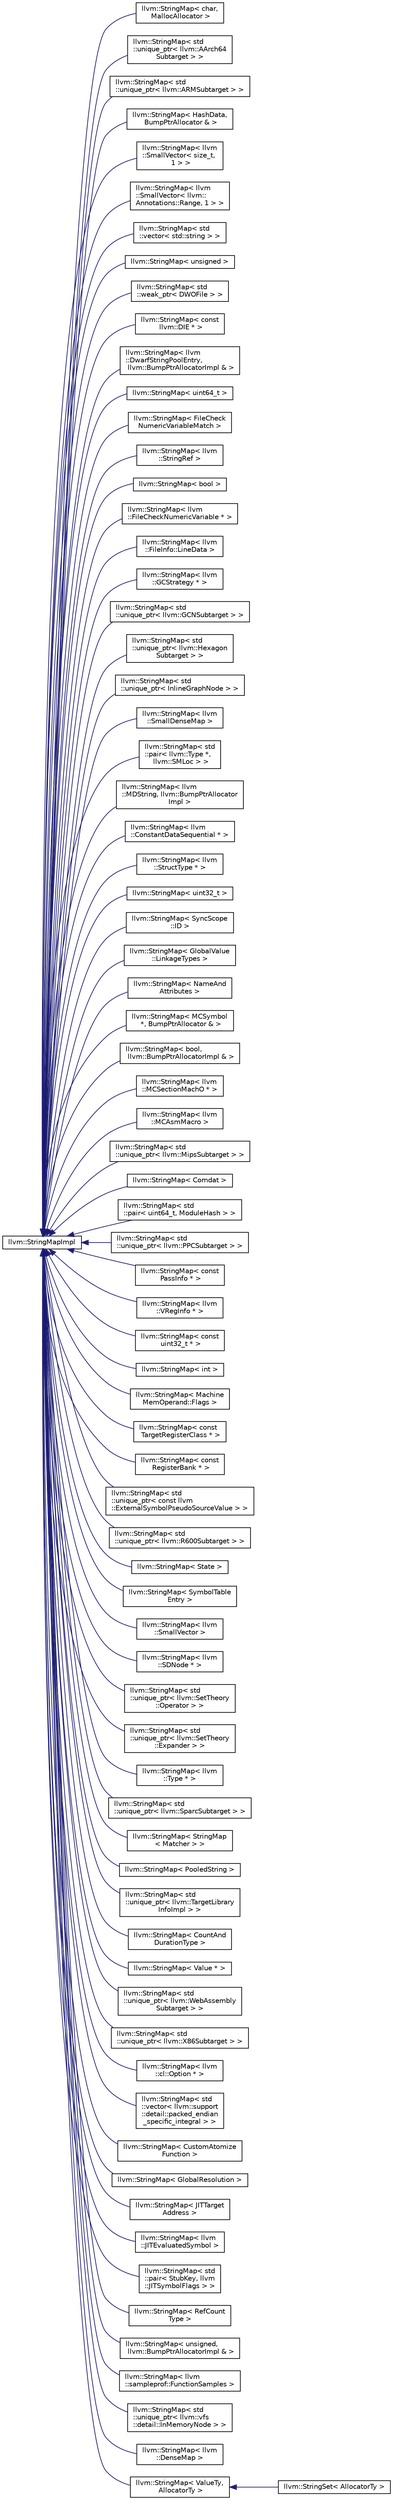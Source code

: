 digraph "Graphical Class Hierarchy"
{
 // LATEX_PDF_SIZE
  bgcolor="transparent";
  edge [fontname="Helvetica",fontsize="10",labelfontname="Helvetica",labelfontsize="10"];
  node [fontname="Helvetica",fontsize="10",shape="box"];
  rankdir="LR";
  Node0 [label="llvm::StringMapImpl",height=0.2,width=0.4,color="black",URL="$classllvm_1_1StringMapImpl.html",tooltip="StringMapImpl - This is the base class of StringMap that is shared among all of its instantiations."];
  Node0 -> Node1 [dir="back",color="midnightblue",fontsize="10",style="solid",fontname="Helvetica"];
  Node1 [label="llvm::StringMap\< char,\l MallocAllocator \>",height=0.2,width=0.4,color="black",URL="$classllvm_1_1StringMap.html",tooltip=" "];
  Node0 -> Node2 [dir="back",color="midnightblue",fontsize="10",style="solid",fontname="Helvetica"];
  Node2 [label="llvm::StringMap\< std\l::unique_ptr\< llvm::AArch64\lSubtarget \> \>",height=0.2,width=0.4,color="black",URL="$classllvm_1_1StringMap.html",tooltip=" "];
  Node0 -> Node3 [dir="back",color="midnightblue",fontsize="10",style="solid",fontname="Helvetica"];
  Node3 [label="llvm::StringMap\< std\l::unique_ptr\< llvm::ARMSubtarget \> \>",height=0.2,width=0.4,color="black",URL="$classllvm_1_1StringMap.html",tooltip=" "];
  Node0 -> Node4 [dir="back",color="midnightblue",fontsize="10",style="solid",fontname="Helvetica"];
  Node4 [label="llvm::StringMap\< HashData,\l BumpPtrAllocator & \>",height=0.2,width=0.4,color="black",URL="$classllvm_1_1StringMap.html",tooltip=" "];
  Node0 -> Node5 [dir="back",color="midnightblue",fontsize="10",style="solid",fontname="Helvetica"];
  Node5 [label="llvm::StringMap\< llvm\l::SmallVector\< size_t,\l 1 \> \>",height=0.2,width=0.4,color="black",URL="$classllvm_1_1StringMap.html",tooltip=" "];
  Node0 -> Node6 [dir="back",color="midnightblue",fontsize="10",style="solid",fontname="Helvetica"];
  Node6 [label="llvm::StringMap\< llvm\l::SmallVector\< llvm::\lAnnotations::Range, 1 \> \>",height=0.2,width=0.4,color="black",URL="$classllvm_1_1StringMap.html",tooltip=" "];
  Node0 -> Node7 [dir="back",color="midnightblue",fontsize="10",style="solid",fontname="Helvetica"];
  Node7 [label="llvm::StringMap\< std\l::vector\< std::string \> \>",height=0.2,width=0.4,color="black",URL="$classllvm_1_1StringMap.html",tooltip=" "];
  Node0 -> Node8 [dir="back",color="midnightblue",fontsize="10",style="solid",fontname="Helvetica"];
  Node8 [label="llvm::StringMap\< unsigned \>",height=0.2,width=0.4,color="black",URL="$classllvm_1_1StringMap.html",tooltip=" "];
  Node0 -> Node9 [dir="back",color="midnightblue",fontsize="10",style="solid",fontname="Helvetica"];
  Node9 [label="llvm::StringMap\< std\l::weak_ptr\< DWOFile \> \>",height=0.2,width=0.4,color="black",URL="$classllvm_1_1StringMap.html",tooltip=" "];
  Node0 -> Node10 [dir="back",color="midnightblue",fontsize="10",style="solid",fontname="Helvetica"];
  Node10 [label="llvm::StringMap\< const\l llvm::DIE * \>",height=0.2,width=0.4,color="black",URL="$classllvm_1_1StringMap.html",tooltip=" "];
  Node0 -> Node11 [dir="back",color="midnightblue",fontsize="10",style="solid",fontname="Helvetica"];
  Node11 [label="llvm::StringMap\< llvm\l::DwarfStringPoolEntry,\l llvm::BumpPtrAllocatorImpl & \>",height=0.2,width=0.4,color="black",URL="$classllvm_1_1StringMap.html",tooltip=" "];
  Node0 -> Node12 [dir="back",color="midnightblue",fontsize="10",style="solid",fontname="Helvetica"];
  Node12 [label="llvm::StringMap\< uint64_t \>",height=0.2,width=0.4,color="black",URL="$classllvm_1_1StringMap.html",tooltip=" "];
  Node0 -> Node13 [dir="back",color="midnightblue",fontsize="10",style="solid",fontname="Helvetica"];
  Node13 [label="llvm::StringMap\< FileCheck\lNumericVariableMatch \>",height=0.2,width=0.4,color="black",URL="$classllvm_1_1StringMap.html",tooltip=" "];
  Node0 -> Node14 [dir="back",color="midnightblue",fontsize="10",style="solid",fontname="Helvetica"];
  Node14 [label="llvm::StringMap\< llvm\l::StringRef \>",height=0.2,width=0.4,color="black",URL="$classllvm_1_1StringMap.html",tooltip=" "];
  Node0 -> Node15 [dir="back",color="midnightblue",fontsize="10",style="solid",fontname="Helvetica"];
  Node15 [label="llvm::StringMap\< bool \>",height=0.2,width=0.4,color="black",URL="$classllvm_1_1StringMap.html",tooltip=" "];
  Node0 -> Node16 [dir="back",color="midnightblue",fontsize="10",style="solid",fontname="Helvetica"];
  Node16 [label="llvm::StringMap\< llvm\l::FileCheckNumericVariable * \>",height=0.2,width=0.4,color="black",URL="$classllvm_1_1StringMap.html",tooltip=" "];
  Node0 -> Node17 [dir="back",color="midnightblue",fontsize="10",style="solid",fontname="Helvetica"];
  Node17 [label="llvm::StringMap\< llvm\l::FileInfo::LineData \>",height=0.2,width=0.4,color="black",URL="$classllvm_1_1StringMap.html",tooltip=" "];
  Node0 -> Node18 [dir="back",color="midnightblue",fontsize="10",style="solid",fontname="Helvetica"];
  Node18 [label="llvm::StringMap\< llvm\l::GCStrategy * \>",height=0.2,width=0.4,color="black",URL="$classllvm_1_1StringMap.html",tooltip=" "];
  Node0 -> Node19 [dir="back",color="midnightblue",fontsize="10",style="solid",fontname="Helvetica"];
  Node19 [label="llvm::StringMap\< std\l::unique_ptr\< llvm::GCNSubtarget \> \>",height=0.2,width=0.4,color="black",URL="$classllvm_1_1StringMap.html",tooltip=" "];
  Node0 -> Node20 [dir="back",color="midnightblue",fontsize="10",style="solid",fontname="Helvetica"];
  Node20 [label="llvm::StringMap\< std\l::unique_ptr\< llvm::Hexagon\lSubtarget \> \>",height=0.2,width=0.4,color="black",URL="$classllvm_1_1StringMap.html",tooltip=" "];
  Node0 -> Node21 [dir="back",color="midnightblue",fontsize="10",style="solid",fontname="Helvetica"];
  Node21 [label="llvm::StringMap\< std\l::unique_ptr\< InlineGraphNode \> \>",height=0.2,width=0.4,color="black",URL="$classllvm_1_1StringMap.html",tooltip=" "];
  Node0 -> Node22 [dir="back",color="midnightblue",fontsize="10",style="solid",fontname="Helvetica"];
  Node22 [label="llvm::StringMap\< llvm\l::SmallDenseMap \>",height=0.2,width=0.4,color="black",URL="$classllvm_1_1StringMap.html",tooltip=" "];
  Node0 -> Node23 [dir="back",color="midnightblue",fontsize="10",style="solid",fontname="Helvetica"];
  Node23 [label="llvm::StringMap\< std\l::pair\< llvm::Type *,\l llvm::SMLoc \> \>",height=0.2,width=0.4,color="black",URL="$classllvm_1_1StringMap.html",tooltip=" "];
  Node0 -> Node24 [dir="back",color="midnightblue",fontsize="10",style="solid",fontname="Helvetica"];
  Node24 [label="llvm::StringMap\< llvm\l::MDString, llvm::BumpPtrAllocator\lImpl \>",height=0.2,width=0.4,color="black",URL="$classllvm_1_1StringMap.html",tooltip=" "];
  Node0 -> Node25 [dir="back",color="midnightblue",fontsize="10",style="solid",fontname="Helvetica"];
  Node25 [label="llvm::StringMap\< llvm\l::ConstantDataSequential * \>",height=0.2,width=0.4,color="black",URL="$classllvm_1_1StringMap.html",tooltip=" "];
  Node0 -> Node26 [dir="back",color="midnightblue",fontsize="10",style="solid",fontname="Helvetica"];
  Node26 [label="llvm::StringMap\< llvm\l::StructType * \>",height=0.2,width=0.4,color="black",URL="$classllvm_1_1StringMap.html",tooltip=" "];
  Node0 -> Node27 [dir="back",color="midnightblue",fontsize="10",style="solid",fontname="Helvetica"];
  Node27 [label="llvm::StringMap\< uint32_t \>",height=0.2,width=0.4,color="black",URL="$classllvm_1_1StringMap.html",tooltip=" "];
  Node0 -> Node28 [dir="back",color="midnightblue",fontsize="10",style="solid",fontname="Helvetica"];
  Node28 [label="llvm::StringMap\< SyncScope\l::ID \>",height=0.2,width=0.4,color="black",URL="$classllvm_1_1StringMap.html",tooltip=" "];
  Node0 -> Node29 [dir="back",color="midnightblue",fontsize="10",style="solid",fontname="Helvetica"];
  Node29 [label="llvm::StringMap\< GlobalValue\l::LinkageTypes \>",height=0.2,width=0.4,color="black",URL="$classllvm_1_1StringMap.html",tooltip=" "];
  Node0 -> Node30 [dir="back",color="midnightblue",fontsize="10",style="solid",fontname="Helvetica"];
  Node30 [label="llvm::StringMap\< NameAnd\lAttributes \>",height=0.2,width=0.4,color="black",URL="$classllvm_1_1StringMap.html",tooltip=" "];
  Node0 -> Node31 [dir="back",color="midnightblue",fontsize="10",style="solid",fontname="Helvetica"];
  Node31 [label="llvm::StringMap\< MCSymbol\l *, BumpPtrAllocator & \>",height=0.2,width=0.4,color="black",URL="$classllvm_1_1StringMap.html",tooltip=" "];
  Node0 -> Node32 [dir="back",color="midnightblue",fontsize="10",style="solid",fontname="Helvetica"];
  Node32 [label="llvm::StringMap\< bool,\l llvm::BumpPtrAllocatorImpl & \>",height=0.2,width=0.4,color="black",URL="$classllvm_1_1StringMap.html",tooltip=" "];
  Node0 -> Node33 [dir="back",color="midnightblue",fontsize="10",style="solid",fontname="Helvetica"];
  Node33 [label="llvm::StringMap\< llvm\l::MCSectionMachO * \>",height=0.2,width=0.4,color="black",URL="$classllvm_1_1StringMap.html",tooltip=" "];
  Node0 -> Node34 [dir="back",color="midnightblue",fontsize="10",style="solid",fontname="Helvetica"];
  Node34 [label="llvm::StringMap\< llvm\l::MCAsmMacro \>",height=0.2,width=0.4,color="black",URL="$classllvm_1_1StringMap.html",tooltip=" "];
  Node0 -> Node35 [dir="back",color="midnightblue",fontsize="10",style="solid",fontname="Helvetica"];
  Node35 [label="llvm::StringMap\< std\l::unique_ptr\< llvm::MipsSubtarget \> \>",height=0.2,width=0.4,color="black",URL="$classllvm_1_1StringMap.html",tooltip=" "];
  Node0 -> Node36 [dir="back",color="midnightblue",fontsize="10",style="solid",fontname="Helvetica"];
  Node36 [label="llvm::StringMap\< Comdat \>",height=0.2,width=0.4,color="black",URL="$classllvm_1_1StringMap.html",tooltip=" "];
  Node0 -> Node37 [dir="back",color="midnightblue",fontsize="10",style="solid",fontname="Helvetica"];
  Node37 [label="llvm::StringMap\< std\l::pair\< uint64_t, ModuleHash \> \>",height=0.2,width=0.4,color="black",URL="$classllvm_1_1StringMap.html",tooltip=" "];
  Node0 -> Node38 [dir="back",color="midnightblue",fontsize="10",style="solid",fontname="Helvetica"];
  Node38 [label="llvm::StringMap\< std\l::unique_ptr\< llvm::PPCSubtarget \> \>",height=0.2,width=0.4,color="black",URL="$classllvm_1_1StringMap.html",tooltip=" "];
  Node0 -> Node39 [dir="back",color="midnightblue",fontsize="10",style="solid",fontname="Helvetica"];
  Node39 [label="llvm::StringMap\< const\l PassInfo * \>",height=0.2,width=0.4,color="black",URL="$classllvm_1_1StringMap.html",tooltip=" "];
  Node0 -> Node40 [dir="back",color="midnightblue",fontsize="10",style="solid",fontname="Helvetica"];
  Node40 [label="llvm::StringMap\< llvm\l::VRegInfo * \>",height=0.2,width=0.4,color="black",URL="$classllvm_1_1StringMap.html",tooltip=" "];
  Node0 -> Node41 [dir="back",color="midnightblue",fontsize="10",style="solid",fontname="Helvetica"];
  Node41 [label="llvm::StringMap\< const\l uint32_t * \>",height=0.2,width=0.4,color="black",URL="$classllvm_1_1StringMap.html",tooltip=" "];
  Node0 -> Node42 [dir="back",color="midnightblue",fontsize="10",style="solid",fontname="Helvetica"];
  Node42 [label="llvm::StringMap\< int \>",height=0.2,width=0.4,color="black",URL="$classllvm_1_1StringMap.html",tooltip=" "];
  Node0 -> Node43 [dir="back",color="midnightblue",fontsize="10",style="solid",fontname="Helvetica"];
  Node43 [label="llvm::StringMap\< Machine\lMemOperand::Flags \>",height=0.2,width=0.4,color="black",URL="$classllvm_1_1StringMap.html",tooltip=" "];
  Node0 -> Node44 [dir="back",color="midnightblue",fontsize="10",style="solid",fontname="Helvetica"];
  Node44 [label="llvm::StringMap\< const\l TargetRegisterClass * \>",height=0.2,width=0.4,color="black",URL="$classllvm_1_1StringMap.html",tooltip=" "];
  Node0 -> Node45 [dir="back",color="midnightblue",fontsize="10",style="solid",fontname="Helvetica"];
  Node45 [label="llvm::StringMap\< const\l RegisterBank * \>",height=0.2,width=0.4,color="black",URL="$classllvm_1_1StringMap.html",tooltip=" "];
  Node0 -> Node46 [dir="back",color="midnightblue",fontsize="10",style="solid",fontname="Helvetica"];
  Node46 [label="llvm::StringMap\< std\l::unique_ptr\< const llvm\l::ExternalSymbolPseudoSourceValue \> \>",height=0.2,width=0.4,color="black",URL="$classllvm_1_1StringMap.html",tooltip=" "];
  Node0 -> Node47 [dir="back",color="midnightblue",fontsize="10",style="solid",fontname="Helvetica"];
  Node47 [label="llvm::StringMap\< std\l::unique_ptr\< llvm::R600Subtarget \> \>",height=0.2,width=0.4,color="black",URL="$classllvm_1_1StringMap.html",tooltip=" "];
  Node0 -> Node48 [dir="back",color="midnightblue",fontsize="10",style="solid",fontname="Helvetica"];
  Node48 [label="llvm::StringMap\< State \>",height=0.2,width=0.4,color="black",URL="$classllvm_1_1StringMap.html",tooltip=" "];
  Node0 -> Node49 [dir="back",color="midnightblue",fontsize="10",style="solid",fontname="Helvetica"];
  Node49 [label="llvm::StringMap\< SymbolTable\lEntry \>",height=0.2,width=0.4,color="black",URL="$classllvm_1_1StringMap.html",tooltip=" "];
  Node0 -> Node50 [dir="back",color="midnightblue",fontsize="10",style="solid",fontname="Helvetica"];
  Node50 [label="llvm::StringMap\< llvm\l::SmallVector \>",height=0.2,width=0.4,color="black",URL="$classllvm_1_1StringMap.html",tooltip=" "];
  Node0 -> Node51 [dir="back",color="midnightblue",fontsize="10",style="solid",fontname="Helvetica"];
  Node51 [label="llvm::StringMap\< llvm\l::SDNode * \>",height=0.2,width=0.4,color="black",URL="$classllvm_1_1StringMap.html",tooltip=" "];
  Node0 -> Node52 [dir="back",color="midnightblue",fontsize="10",style="solid",fontname="Helvetica"];
  Node52 [label="llvm::StringMap\< std\l::unique_ptr\< llvm::SetTheory\l::Operator \> \>",height=0.2,width=0.4,color="black",URL="$classllvm_1_1StringMap.html",tooltip=" "];
  Node0 -> Node53 [dir="back",color="midnightblue",fontsize="10",style="solid",fontname="Helvetica"];
  Node53 [label="llvm::StringMap\< std\l::unique_ptr\< llvm::SetTheory\l::Expander \> \>",height=0.2,width=0.4,color="black",URL="$classllvm_1_1StringMap.html",tooltip=" "];
  Node0 -> Node54 [dir="back",color="midnightblue",fontsize="10",style="solid",fontname="Helvetica"];
  Node54 [label="llvm::StringMap\< llvm\l::Type * \>",height=0.2,width=0.4,color="black",URL="$classllvm_1_1StringMap.html",tooltip=" "];
  Node0 -> Node55 [dir="back",color="midnightblue",fontsize="10",style="solid",fontname="Helvetica"];
  Node55 [label="llvm::StringMap\< std\l::unique_ptr\< llvm::SparcSubtarget \> \>",height=0.2,width=0.4,color="black",URL="$classllvm_1_1StringMap.html",tooltip=" "];
  Node0 -> Node56 [dir="back",color="midnightblue",fontsize="10",style="solid",fontname="Helvetica"];
  Node56 [label="llvm::StringMap\< StringMap\l\< Matcher \> \>",height=0.2,width=0.4,color="black",URL="$classllvm_1_1StringMap.html",tooltip=" "];
  Node0 -> Node57 [dir="back",color="midnightblue",fontsize="10",style="solid",fontname="Helvetica"];
  Node57 [label="llvm::StringMap\< PooledString \>",height=0.2,width=0.4,color="black",URL="$classllvm_1_1StringMap.html",tooltip=" "];
  Node0 -> Node58 [dir="back",color="midnightblue",fontsize="10",style="solid",fontname="Helvetica"];
  Node58 [label="llvm::StringMap\< std\l::unique_ptr\< llvm::TargetLibrary\lInfoImpl \> \>",height=0.2,width=0.4,color="black",URL="$classllvm_1_1StringMap.html",tooltip=" "];
  Node0 -> Node59 [dir="back",color="midnightblue",fontsize="10",style="solid",fontname="Helvetica"];
  Node59 [label="llvm::StringMap\< CountAnd\lDurationType \>",height=0.2,width=0.4,color="black",URL="$classllvm_1_1StringMap.html",tooltip=" "];
  Node0 -> Node60 [dir="back",color="midnightblue",fontsize="10",style="solid",fontname="Helvetica"];
  Node60 [label="llvm::StringMap\< Value * \>",height=0.2,width=0.4,color="black",URL="$classllvm_1_1StringMap.html",tooltip=" "];
  Node0 -> Node61 [dir="back",color="midnightblue",fontsize="10",style="solid",fontname="Helvetica"];
  Node61 [label="llvm::StringMap\< std\l::unique_ptr\< llvm::WebAssembly\lSubtarget \> \>",height=0.2,width=0.4,color="black",URL="$classllvm_1_1StringMap.html",tooltip=" "];
  Node0 -> Node62 [dir="back",color="midnightblue",fontsize="10",style="solid",fontname="Helvetica"];
  Node62 [label="llvm::StringMap\< std\l::unique_ptr\< llvm::X86Subtarget \> \>",height=0.2,width=0.4,color="black",URL="$classllvm_1_1StringMap.html",tooltip=" "];
  Node0 -> Node63 [dir="back",color="midnightblue",fontsize="10",style="solid",fontname="Helvetica"];
  Node63 [label="llvm::StringMap\< llvm\l::cl::Option * \>",height=0.2,width=0.4,color="black",URL="$classllvm_1_1StringMap.html",tooltip=" "];
  Node0 -> Node64 [dir="back",color="midnightblue",fontsize="10",style="solid",fontname="Helvetica"];
  Node64 [label="llvm::StringMap\< std\l::vector\< llvm::support\l::detail::packed_endian\l_specific_integral \> \>",height=0.2,width=0.4,color="black",URL="$classllvm_1_1StringMap.html",tooltip=" "];
  Node0 -> Node65 [dir="back",color="midnightblue",fontsize="10",style="solid",fontname="Helvetica"];
  Node65 [label="llvm::StringMap\< CustomAtomize\lFunction \>",height=0.2,width=0.4,color="black",URL="$classllvm_1_1StringMap.html",tooltip=" "];
  Node0 -> Node66 [dir="back",color="midnightblue",fontsize="10",style="solid",fontname="Helvetica"];
  Node66 [label="llvm::StringMap\< GlobalResolution \>",height=0.2,width=0.4,color="black",URL="$classllvm_1_1StringMap.html",tooltip=" "];
  Node0 -> Node67 [dir="back",color="midnightblue",fontsize="10",style="solid",fontname="Helvetica"];
  Node67 [label="llvm::StringMap\< JITTarget\lAddress \>",height=0.2,width=0.4,color="black",URL="$classllvm_1_1StringMap.html",tooltip=" "];
  Node0 -> Node68 [dir="back",color="midnightblue",fontsize="10",style="solid",fontname="Helvetica"];
  Node68 [label="llvm::StringMap\< llvm\l::JITEvaluatedSymbol \>",height=0.2,width=0.4,color="black",URL="$classllvm_1_1StringMap.html",tooltip=" "];
  Node0 -> Node69 [dir="back",color="midnightblue",fontsize="10",style="solid",fontname="Helvetica"];
  Node69 [label="llvm::StringMap\< std\l::pair\< StubKey, llvm\l::JITSymbolFlags \> \>",height=0.2,width=0.4,color="black",URL="$classllvm_1_1StringMap.html",tooltip=" "];
  Node0 -> Node70 [dir="back",color="midnightblue",fontsize="10",style="solid",fontname="Helvetica"];
  Node70 [label="llvm::StringMap\< RefCount\lType \>",height=0.2,width=0.4,color="black",URL="$classllvm_1_1StringMap.html",tooltip=" "];
  Node0 -> Node71 [dir="back",color="midnightblue",fontsize="10",style="solid",fontname="Helvetica"];
  Node71 [label="llvm::StringMap\< unsigned,\l llvm::BumpPtrAllocatorImpl & \>",height=0.2,width=0.4,color="black",URL="$classllvm_1_1StringMap.html",tooltip=" "];
  Node0 -> Node72 [dir="back",color="midnightblue",fontsize="10",style="solid",fontname="Helvetica"];
  Node72 [label="llvm::StringMap\< llvm\l::sampleprof::FunctionSamples \>",height=0.2,width=0.4,color="black",URL="$classllvm_1_1StringMap.html",tooltip=" "];
  Node0 -> Node73 [dir="back",color="midnightblue",fontsize="10",style="solid",fontname="Helvetica"];
  Node73 [label="llvm::StringMap\< std\l::unique_ptr\< llvm::vfs\l::detail::InMemoryNode \> \>",height=0.2,width=0.4,color="black",URL="$classllvm_1_1StringMap.html",tooltip=" "];
  Node0 -> Node74 [dir="back",color="midnightblue",fontsize="10",style="solid",fontname="Helvetica"];
  Node74 [label="llvm::StringMap\< llvm\l::DenseMap \>",height=0.2,width=0.4,color="black",URL="$classllvm_1_1StringMap.html",tooltip=" "];
  Node0 -> Node75 [dir="back",color="midnightblue",fontsize="10",style="solid",fontname="Helvetica"];
  Node75 [label="llvm::StringMap\< ValueTy,\l AllocatorTy \>",height=0.2,width=0.4,color="black",URL="$classllvm_1_1StringMap.html",tooltip="StringMap - This is an unconventional map that is specialized for handling keys that are \"strings\",..."];
  Node75 -> Node76 [dir="back",color="midnightblue",fontsize="10",style="solid",fontname="Helvetica"];
  Node76 [label="llvm::StringSet\< AllocatorTy \>",height=0.2,width=0.4,color="black",URL="$classllvm_1_1StringSet.html",tooltip="StringSet - A wrapper for StringMap that provides set-like functionality."];
}
